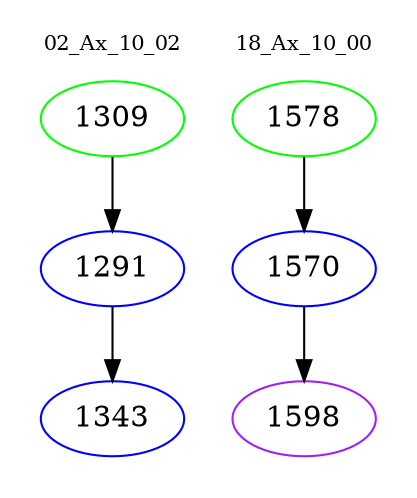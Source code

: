 digraph{
subgraph cluster_0 {
color = white
label = "02_Ax_10_02";
fontsize=10;
T0_1309 [label="1309", color="green"]
T0_1309 -> T0_1291 [color="black"]
T0_1291 [label="1291", color="blue"]
T0_1291 -> T0_1343 [color="black"]
T0_1343 [label="1343", color="blue"]
}
subgraph cluster_1 {
color = white
label = "18_Ax_10_00";
fontsize=10;
T1_1578 [label="1578", color="green"]
T1_1578 -> T1_1570 [color="black"]
T1_1570 [label="1570", color="blue"]
T1_1570 -> T1_1598 [color="black"]
T1_1598 [label="1598", color="purple"]
}
}
